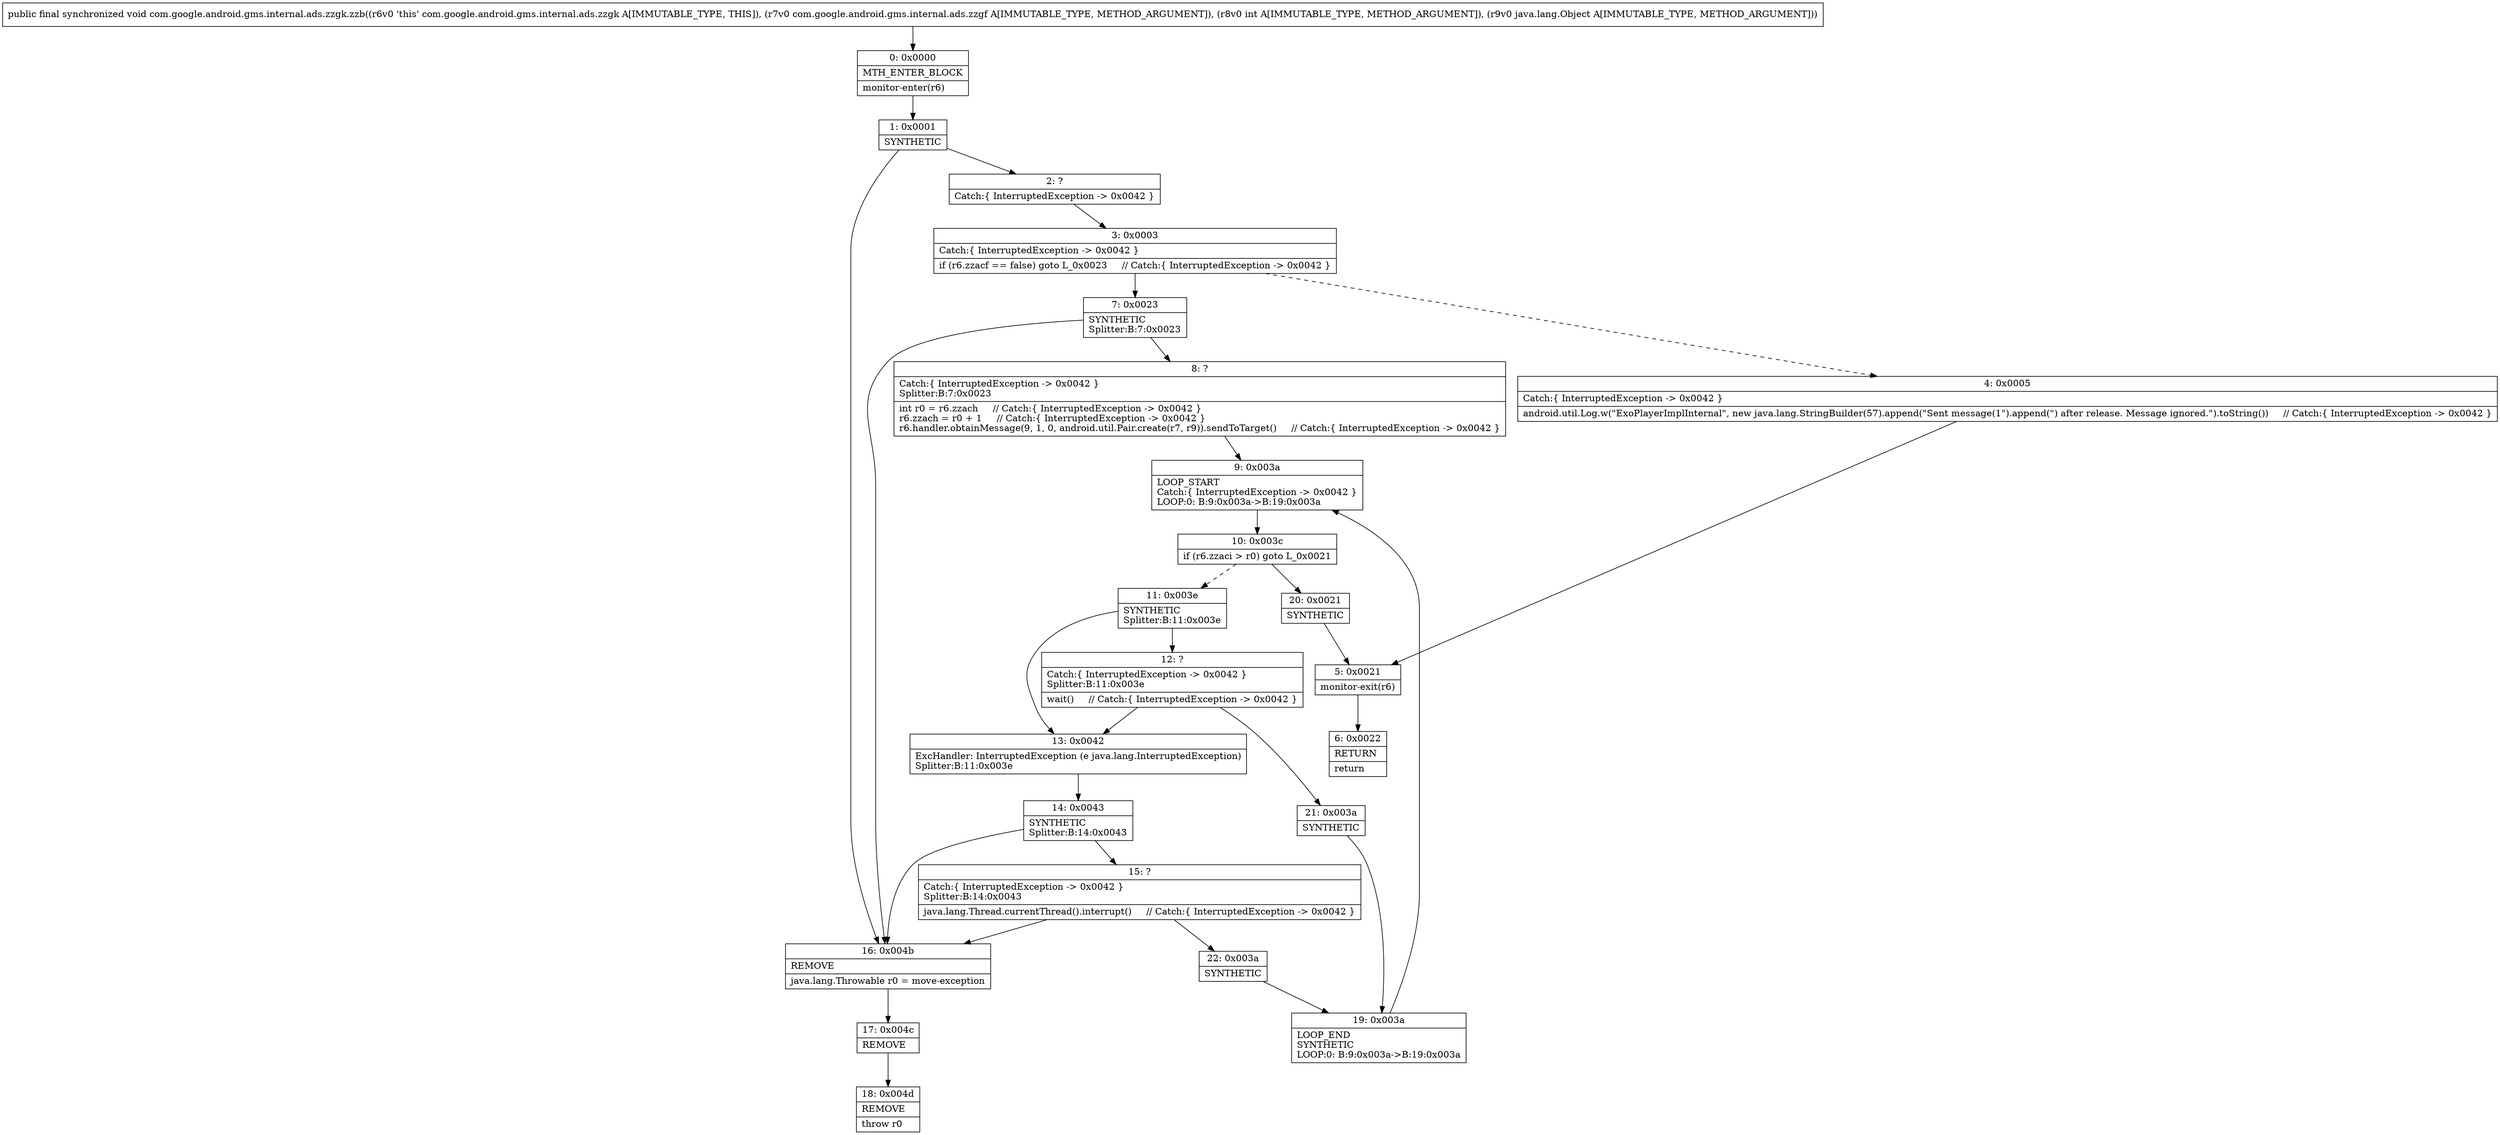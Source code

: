digraph "CFG forcom.google.android.gms.internal.ads.zzgk.zzb(Lcom\/google\/android\/gms\/internal\/ads\/zzgf;ILjava\/lang\/Object;)V" {
Node_0 [shape=record,label="{0\:\ 0x0000|MTH_ENTER_BLOCK\l|monitor\-enter(r6)\l}"];
Node_1 [shape=record,label="{1\:\ 0x0001|SYNTHETIC\l}"];
Node_2 [shape=record,label="{2\:\ ?|Catch:\{ InterruptedException \-\> 0x0042 \}\l}"];
Node_3 [shape=record,label="{3\:\ 0x0003|Catch:\{ InterruptedException \-\> 0x0042 \}\l|if (r6.zzacf == false) goto L_0x0023     \/\/ Catch:\{ InterruptedException \-\> 0x0042 \}\l}"];
Node_4 [shape=record,label="{4\:\ 0x0005|Catch:\{ InterruptedException \-\> 0x0042 \}\l|android.util.Log.w(\"ExoPlayerImplInternal\", new java.lang.StringBuilder(57).append(\"Sent message(1\").append(\") after release. Message ignored.\").toString())     \/\/ Catch:\{ InterruptedException \-\> 0x0042 \}\l}"];
Node_5 [shape=record,label="{5\:\ 0x0021|monitor\-exit(r6)\l}"];
Node_6 [shape=record,label="{6\:\ 0x0022|RETURN\l|return\l}"];
Node_7 [shape=record,label="{7\:\ 0x0023|SYNTHETIC\lSplitter:B:7:0x0023\l}"];
Node_8 [shape=record,label="{8\:\ ?|Catch:\{ InterruptedException \-\> 0x0042 \}\lSplitter:B:7:0x0023\l|int r0 = r6.zzach     \/\/ Catch:\{ InterruptedException \-\> 0x0042 \}\lr6.zzach = r0 + 1     \/\/ Catch:\{ InterruptedException \-\> 0x0042 \}\lr6.handler.obtainMessage(9, 1, 0, android.util.Pair.create(r7, r9)).sendToTarget()     \/\/ Catch:\{ InterruptedException \-\> 0x0042 \}\l}"];
Node_9 [shape=record,label="{9\:\ 0x003a|LOOP_START\lCatch:\{ InterruptedException \-\> 0x0042 \}\lLOOP:0: B:9:0x003a\-\>B:19:0x003a\l}"];
Node_10 [shape=record,label="{10\:\ 0x003c|if (r6.zzaci \> r0) goto L_0x0021\l}"];
Node_11 [shape=record,label="{11\:\ 0x003e|SYNTHETIC\lSplitter:B:11:0x003e\l}"];
Node_12 [shape=record,label="{12\:\ ?|Catch:\{ InterruptedException \-\> 0x0042 \}\lSplitter:B:11:0x003e\l|wait()     \/\/ Catch:\{ InterruptedException \-\> 0x0042 \}\l}"];
Node_13 [shape=record,label="{13\:\ 0x0042|ExcHandler: InterruptedException (e java.lang.InterruptedException)\lSplitter:B:11:0x003e\l}"];
Node_14 [shape=record,label="{14\:\ 0x0043|SYNTHETIC\lSplitter:B:14:0x0043\l}"];
Node_15 [shape=record,label="{15\:\ ?|Catch:\{ InterruptedException \-\> 0x0042 \}\lSplitter:B:14:0x0043\l|java.lang.Thread.currentThread().interrupt()     \/\/ Catch:\{ InterruptedException \-\> 0x0042 \}\l}"];
Node_16 [shape=record,label="{16\:\ 0x004b|REMOVE\l|java.lang.Throwable r0 = move\-exception\l}"];
Node_17 [shape=record,label="{17\:\ 0x004c|REMOVE\l}"];
Node_18 [shape=record,label="{18\:\ 0x004d|REMOVE\l|throw r0\l}"];
Node_19 [shape=record,label="{19\:\ 0x003a|LOOP_END\lSYNTHETIC\lLOOP:0: B:9:0x003a\-\>B:19:0x003a\l}"];
Node_20 [shape=record,label="{20\:\ 0x0021|SYNTHETIC\l}"];
Node_21 [shape=record,label="{21\:\ 0x003a|SYNTHETIC\l}"];
Node_22 [shape=record,label="{22\:\ 0x003a|SYNTHETIC\l}"];
MethodNode[shape=record,label="{public final synchronized void com.google.android.gms.internal.ads.zzgk.zzb((r6v0 'this' com.google.android.gms.internal.ads.zzgk A[IMMUTABLE_TYPE, THIS]), (r7v0 com.google.android.gms.internal.ads.zzgf A[IMMUTABLE_TYPE, METHOD_ARGUMENT]), (r8v0 int A[IMMUTABLE_TYPE, METHOD_ARGUMENT]), (r9v0 java.lang.Object A[IMMUTABLE_TYPE, METHOD_ARGUMENT])) }"];
MethodNode -> Node_0;
Node_0 -> Node_1;
Node_1 -> Node_2;
Node_1 -> Node_16;
Node_2 -> Node_3;
Node_3 -> Node_4[style=dashed];
Node_3 -> Node_7;
Node_4 -> Node_5;
Node_5 -> Node_6;
Node_7 -> Node_8;
Node_7 -> Node_16;
Node_8 -> Node_9;
Node_9 -> Node_10;
Node_10 -> Node_11[style=dashed];
Node_10 -> Node_20;
Node_11 -> Node_12;
Node_11 -> Node_13;
Node_12 -> Node_13;
Node_12 -> Node_21;
Node_13 -> Node_14;
Node_14 -> Node_15;
Node_14 -> Node_16;
Node_15 -> Node_16;
Node_15 -> Node_22;
Node_16 -> Node_17;
Node_17 -> Node_18;
Node_19 -> Node_9;
Node_20 -> Node_5;
Node_21 -> Node_19;
Node_22 -> Node_19;
}

